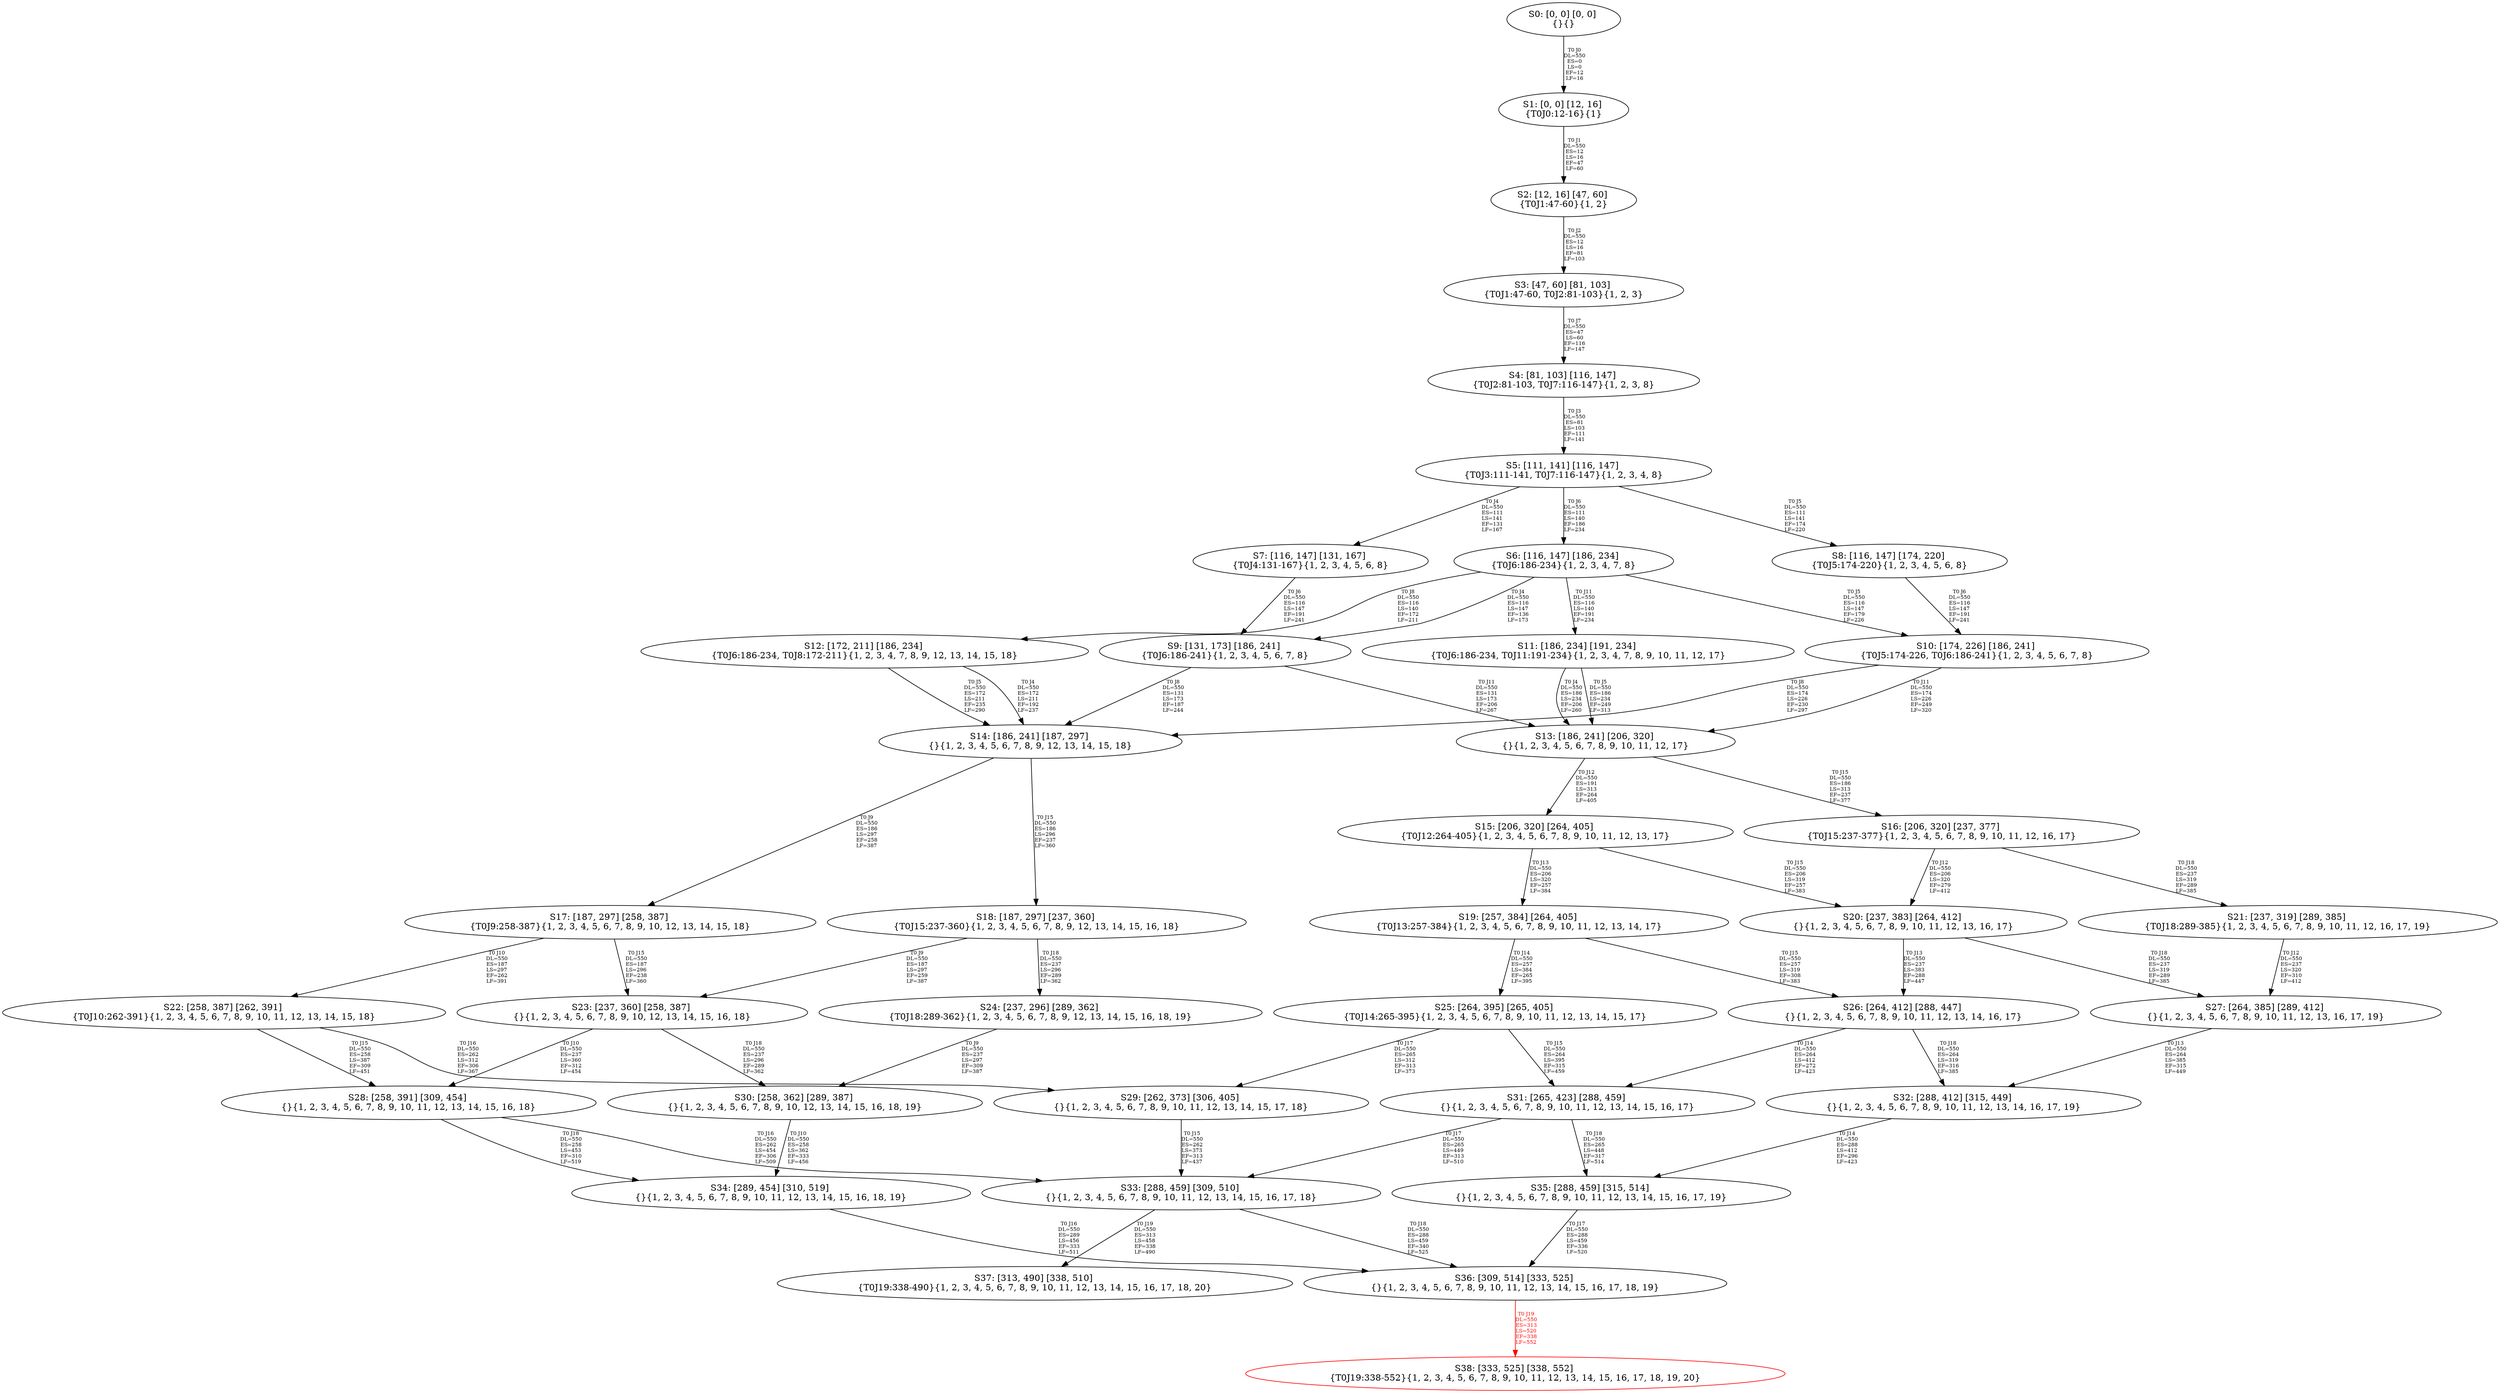 digraph {
	S0[label="S0: [0, 0] [0, 0] \n{}{}"];
	S1[label="S1: [0, 0] [12, 16] \n{T0J0:12-16}{1}"];
	S2[label="S2: [12, 16] [47, 60] \n{T0J1:47-60}{1, 2}"];
	S3[label="S3: [47, 60] [81, 103] \n{T0J1:47-60, T0J2:81-103}{1, 2, 3}"];
	S4[label="S4: [81, 103] [116, 147] \n{T0J2:81-103, T0J7:116-147}{1, 2, 3, 8}"];
	S5[label="S5: [111, 141] [116, 147] \n{T0J3:111-141, T0J7:116-147}{1, 2, 3, 4, 8}"];
	S6[label="S6: [116, 147] [186, 234] \n{T0J6:186-234}{1, 2, 3, 4, 7, 8}"];
	S7[label="S7: [116, 147] [131, 167] \n{T0J4:131-167}{1, 2, 3, 4, 5, 6, 8}"];
	S8[label="S8: [116, 147] [174, 220] \n{T0J5:174-220}{1, 2, 3, 4, 5, 6, 8}"];
	S9[label="S9: [131, 173] [186, 241] \n{T0J6:186-241}{1, 2, 3, 4, 5, 6, 7, 8}"];
	S10[label="S10: [174, 226] [186, 241] \n{T0J5:174-226, T0J6:186-241}{1, 2, 3, 4, 5, 6, 7, 8}"];
	S11[label="S11: [186, 234] [191, 234] \n{T0J6:186-234, T0J11:191-234}{1, 2, 3, 4, 7, 8, 9, 10, 11, 12, 17}"];
	S12[label="S12: [172, 211] [186, 234] \n{T0J6:186-234, T0J8:172-211}{1, 2, 3, 4, 7, 8, 9, 12, 13, 14, 15, 18}"];
	S13[label="S13: [186, 241] [206, 320] \n{}{1, 2, 3, 4, 5, 6, 7, 8, 9, 10, 11, 12, 17}"];
	S14[label="S14: [186, 241] [187, 297] \n{}{1, 2, 3, 4, 5, 6, 7, 8, 9, 12, 13, 14, 15, 18}"];
	S15[label="S15: [206, 320] [264, 405] \n{T0J12:264-405}{1, 2, 3, 4, 5, 6, 7, 8, 9, 10, 11, 12, 13, 17}"];
	S16[label="S16: [206, 320] [237, 377] \n{T0J15:237-377}{1, 2, 3, 4, 5, 6, 7, 8, 9, 10, 11, 12, 16, 17}"];
	S17[label="S17: [187, 297] [258, 387] \n{T0J9:258-387}{1, 2, 3, 4, 5, 6, 7, 8, 9, 10, 12, 13, 14, 15, 18}"];
	S18[label="S18: [187, 297] [237, 360] \n{T0J15:237-360}{1, 2, 3, 4, 5, 6, 7, 8, 9, 12, 13, 14, 15, 16, 18}"];
	S19[label="S19: [257, 384] [264, 405] \n{T0J13:257-384}{1, 2, 3, 4, 5, 6, 7, 8, 9, 10, 11, 12, 13, 14, 17}"];
	S20[label="S20: [237, 383] [264, 412] \n{}{1, 2, 3, 4, 5, 6, 7, 8, 9, 10, 11, 12, 13, 16, 17}"];
	S21[label="S21: [237, 319] [289, 385] \n{T0J18:289-385}{1, 2, 3, 4, 5, 6, 7, 8, 9, 10, 11, 12, 16, 17, 19}"];
	S22[label="S22: [258, 387] [262, 391] \n{T0J10:262-391}{1, 2, 3, 4, 5, 6, 7, 8, 9, 10, 11, 12, 13, 14, 15, 18}"];
	S23[label="S23: [237, 360] [258, 387] \n{}{1, 2, 3, 4, 5, 6, 7, 8, 9, 10, 12, 13, 14, 15, 16, 18}"];
	S24[label="S24: [237, 296] [289, 362] \n{T0J18:289-362}{1, 2, 3, 4, 5, 6, 7, 8, 9, 12, 13, 14, 15, 16, 18, 19}"];
	S25[label="S25: [264, 395] [265, 405] \n{T0J14:265-395}{1, 2, 3, 4, 5, 6, 7, 8, 9, 10, 11, 12, 13, 14, 15, 17}"];
	S26[label="S26: [264, 412] [288, 447] \n{}{1, 2, 3, 4, 5, 6, 7, 8, 9, 10, 11, 12, 13, 14, 16, 17}"];
	S27[label="S27: [264, 385] [289, 412] \n{}{1, 2, 3, 4, 5, 6, 7, 8, 9, 10, 11, 12, 13, 16, 17, 19}"];
	S28[label="S28: [258, 391] [309, 454] \n{}{1, 2, 3, 4, 5, 6, 7, 8, 9, 10, 11, 12, 13, 14, 15, 16, 18}"];
	S29[label="S29: [262, 373] [306, 405] \n{}{1, 2, 3, 4, 5, 6, 7, 8, 9, 10, 11, 12, 13, 14, 15, 17, 18}"];
	S30[label="S30: [258, 362] [289, 387] \n{}{1, 2, 3, 4, 5, 6, 7, 8, 9, 10, 12, 13, 14, 15, 16, 18, 19}"];
	S31[label="S31: [265, 423] [288, 459] \n{}{1, 2, 3, 4, 5, 6, 7, 8, 9, 10, 11, 12, 13, 14, 15, 16, 17}"];
	S32[label="S32: [288, 412] [315, 449] \n{}{1, 2, 3, 4, 5, 6, 7, 8, 9, 10, 11, 12, 13, 14, 16, 17, 19}"];
	S33[label="S33: [288, 459] [309, 510] \n{}{1, 2, 3, 4, 5, 6, 7, 8, 9, 10, 11, 12, 13, 14, 15, 16, 17, 18}"];
	S34[label="S34: [289, 454] [310, 519] \n{}{1, 2, 3, 4, 5, 6, 7, 8, 9, 10, 11, 12, 13, 14, 15, 16, 18, 19}"];
	S35[label="S35: [288, 459] [315, 514] \n{}{1, 2, 3, 4, 5, 6, 7, 8, 9, 10, 11, 12, 13, 14, 15, 16, 17, 19}"];
	S36[label="S36: [309, 514] [333, 525] \n{}{1, 2, 3, 4, 5, 6, 7, 8, 9, 10, 11, 12, 13, 14, 15, 16, 17, 18, 19}"];
	S37[label="S37: [313, 490] [338, 510] \n{T0J19:338-490}{1, 2, 3, 4, 5, 6, 7, 8, 9, 10, 11, 12, 13, 14, 15, 16, 17, 18, 20}"];
	S38[label="S38: [333, 525] [338, 552] \n{T0J19:338-552}{1, 2, 3, 4, 5, 6, 7, 8, 9, 10, 11, 12, 13, 14, 15, 16, 17, 18, 19, 20}"];
	S0 -> S1[label="T0 J0\nDL=550\nES=0\nLS=0\nEF=12\nLF=16",fontsize=8];
	S1 -> S2[label="T0 J1\nDL=550\nES=12\nLS=16\nEF=47\nLF=60",fontsize=8];
	S2 -> S3[label="T0 J2\nDL=550\nES=12\nLS=16\nEF=81\nLF=103",fontsize=8];
	S3 -> S4[label="T0 J7\nDL=550\nES=47\nLS=60\nEF=116\nLF=147",fontsize=8];
	S4 -> S5[label="T0 J3\nDL=550\nES=81\nLS=103\nEF=111\nLF=141",fontsize=8];
	S5 -> S7[label="T0 J4\nDL=550\nES=111\nLS=141\nEF=131\nLF=167",fontsize=8];
	S5 -> S8[label="T0 J5\nDL=550\nES=111\nLS=141\nEF=174\nLF=220",fontsize=8];
	S5 -> S6[label="T0 J6\nDL=550\nES=111\nLS=140\nEF=186\nLF=234",fontsize=8];
	S6 -> S9[label="T0 J4\nDL=550\nES=116\nLS=147\nEF=136\nLF=173",fontsize=8];
	S6 -> S10[label="T0 J5\nDL=550\nES=116\nLS=147\nEF=179\nLF=226",fontsize=8];
	S6 -> S12[label="T0 J8\nDL=550\nES=116\nLS=140\nEF=172\nLF=211",fontsize=8];
	S6 -> S11[label="T0 J11\nDL=550\nES=116\nLS=140\nEF=191\nLF=234",fontsize=8];
	S7 -> S9[label="T0 J6\nDL=550\nES=116\nLS=147\nEF=191\nLF=241",fontsize=8];
	S8 -> S10[label="T0 J6\nDL=550\nES=116\nLS=147\nEF=191\nLF=241",fontsize=8];
	S9 -> S14[label="T0 J8\nDL=550\nES=131\nLS=173\nEF=187\nLF=244",fontsize=8];
	S9 -> S13[label="T0 J11\nDL=550\nES=131\nLS=173\nEF=206\nLF=267",fontsize=8];
	S10 -> S14[label="T0 J8\nDL=550\nES=174\nLS=226\nEF=230\nLF=297",fontsize=8];
	S10 -> S13[label="T0 J11\nDL=550\nES=174\nLS=226\nEF=249\nLF=320",fontsize=8];
	S11 -> S13[label="T0 J4\nDL=550\nES=186\nLS=234\nEF=206\nLF=260",fontsize=8];
	S11 -> S13[label="T0 J5\nDL=550\nES=186\nLS=234\nEF=249\nLF=313",fontsize=8];
	S12 -> S14[label="T0 J4\nDL=550\nES=172\nLS=211\nEF=192\nLF=237",fontsize=8];
	S12 -> S14[label="T0 J5\nDL=550\nES=172\nLS=211\nEF=235\nLF=290",fontsize=8];
	S13 -> S15[label="T0 J12\nDL=550\nES=191\nLS=313\nEF=264\nLF=405",fontsize=8];
	S13 -> S16[label="T0 J15\nDL=550\nES=186\nLS=313\nEF=237\nLF=377",fontsize=8];
	S14 -> S17[label="T0 J9\nDL=550\nES=186\nLS=297\nEF=258\nLF=387",fontsize=8];
	S14 -> S18[label="T0 J15\nDL=550\nES=186\nLS=296\nEF=237\nLF=360",fontsize=8];
	S15 -> S19[label="T0 J13\nDL=550\nES=206\nLS=320\nEF=257\nLF=384",fontsize=8];
	S15 -> S20[label="T0 J15\nDL=550\nES=206\nLS=319\nEF=257\nLF=383",fontsize=8];
	S16 -> S20[label="T0 J12\nDL=550\nES=206\nLS=320\nEF=279\nLF=412",fontsize=8];
	S16 -> S21[label="T0 J18\nDL=550\nES=237\nLS=319\nEF=289\nLF=385",fontsize=8];
	S17 -> S22[label="T0 J10\nDL=550\nES=187\nLS=297\nEF=262\nLF=391",fontsize=8];
	S17 -> S23[label="T0 J15\nDL=550\nES=187\nLS=296\nEF=238\nLF=360",fontsize=8];
	S18 -> S23[label="T0 J9\nDL=550\nES=187\nLS=297\nEF=259\nLF=387",fontsize=8];
	S18 -> S24[label="T0 J18\nDL=550\nES=237\nLS=296\nEF=289\nLF=362",fontsize=8];
	S19 -> S25[label="T0 J14\nDL=550\nES=257\nLS=384\nEF=265\nLF=395",fontsize=8];
	S19 -> S26[label="T0 J15\nDL=550\nES=257\nLS=319\nEF=308\nLF=383",fontsize=8];
	S20 -> S26[label="T0 J13\nDL=550\nES=237\nLS=383\nEF=288\nLF=447",fontsize=8];
	S20 -> S27[label="T0 J18\nDL=550\nES=237\nLS=319\nEF=289\nLF=385",fontsize=8];
	S21 -> S27[label="T0 J12\nDL=550\nES=237\nLS=320\nEF=310\nLF=412",fontsize=8];
	S22 -> S28[label="T0 J15\nDL=550\nES=258\nLS=387\nEF=309\nLF=451",fontsize=8];
	S22 -> S29[label="T0 J16\nDL=550\nES=262\nLS=312\nEF=306\nLF=367",fontsize=8];
	S23 -> S28[label="T0 J10\nDL=550\nES=237\nLS=360\nEF=312\nLF=454",fontsize=8];
	S23 -> S30[label="T0 J18\nDL=550\nES=237\nLS=296\nEF=289\nLF=362",fontsize=8];
	S24 -> S30[label="T0 J9\nDL=550\nES=237\nLS=297\nEF=309\nLF=387",fontsize=8];
	S25 -> S31[label="T0 J15\nDL=550\nES=264\nLS=395\nEF=315\nLF=459",fontsize=8];
	S25 -> S29[label="T0 J17\nDL=550\nES=265\nLS=312\nEF=313\nLF=373",fontsize=8];
	S26 -> S31[label="T0 J14\nDL=550\nES=264\nLS=412\nEF=272\nLF=423",fontsize=8];
	S26 -> S32[label="T0 J18\nDL=550\nES=264\nLS=319\nEF=316\nLF=385",fontsize=8];
	S27 -> S32[label="T0 J13\nDL=550\nES=264\nLS=385\nEF=315\nLF=449",fontsize=8];
	S28 -> S33[label="T0 J16\nDL=550\nES=262\nLS=454\nEF=306\nLF=509",fontsize=8];
	S28 -> S34[label="T0 J18\nDL=550\nES=258\nLS=453\nEF=310\nLF=519",fontsize=8];
	S29 -> S33[label="T0 J15\nDL=550\nES=262\nLS=373\nEF=313\nLF=437",fontsize=8];
	S30 -> S34[label="T0 J10\nDL=550\nES=258\nLS=362\nEF=333\nLF=456",fontsize=8];
	S31 -> S33[label="T0 J17\nDL=550\nES=265\nLS=449\nEF=313\nLF=510",fontsize=8];
	S31 -> S35[label="T0 J18\nDL=550\nES=265\nLS=448\nEF=317\nLF=514",fontsize=8];
	S32 -> S35[label="T0 J14\nDL=550\nES=288\nLS=412\nEF=296\nLF=423",fontsize=8];
	S33 -> S36[label="T0 J18\nDL=550\nES=288\nLS=459\nEF=340\nLF=525",fontsize=8];
	S33 -> S37[label="T0 J19\nDL=550\nES=313\nLS=458\nEF=338\nLF=490",fontsize=8];
	S34 -> S36[label="T0 J16\nDL=550\nES=289\nLS=456\nEF=333\nLF=511",fontsize=8];
	S35 -> S36[label="T0 J17\nDL=550\nES=288\nLS=459\nEF=336\nLF=520",fontsize=8];
	S36 -> S38[label="T0 J19\nDL=550\nES=313\nLS=520\nEF=338\nLF=552",color=Red,fontcolor=Red,fontsize=8];
S38[color=Red];
}
